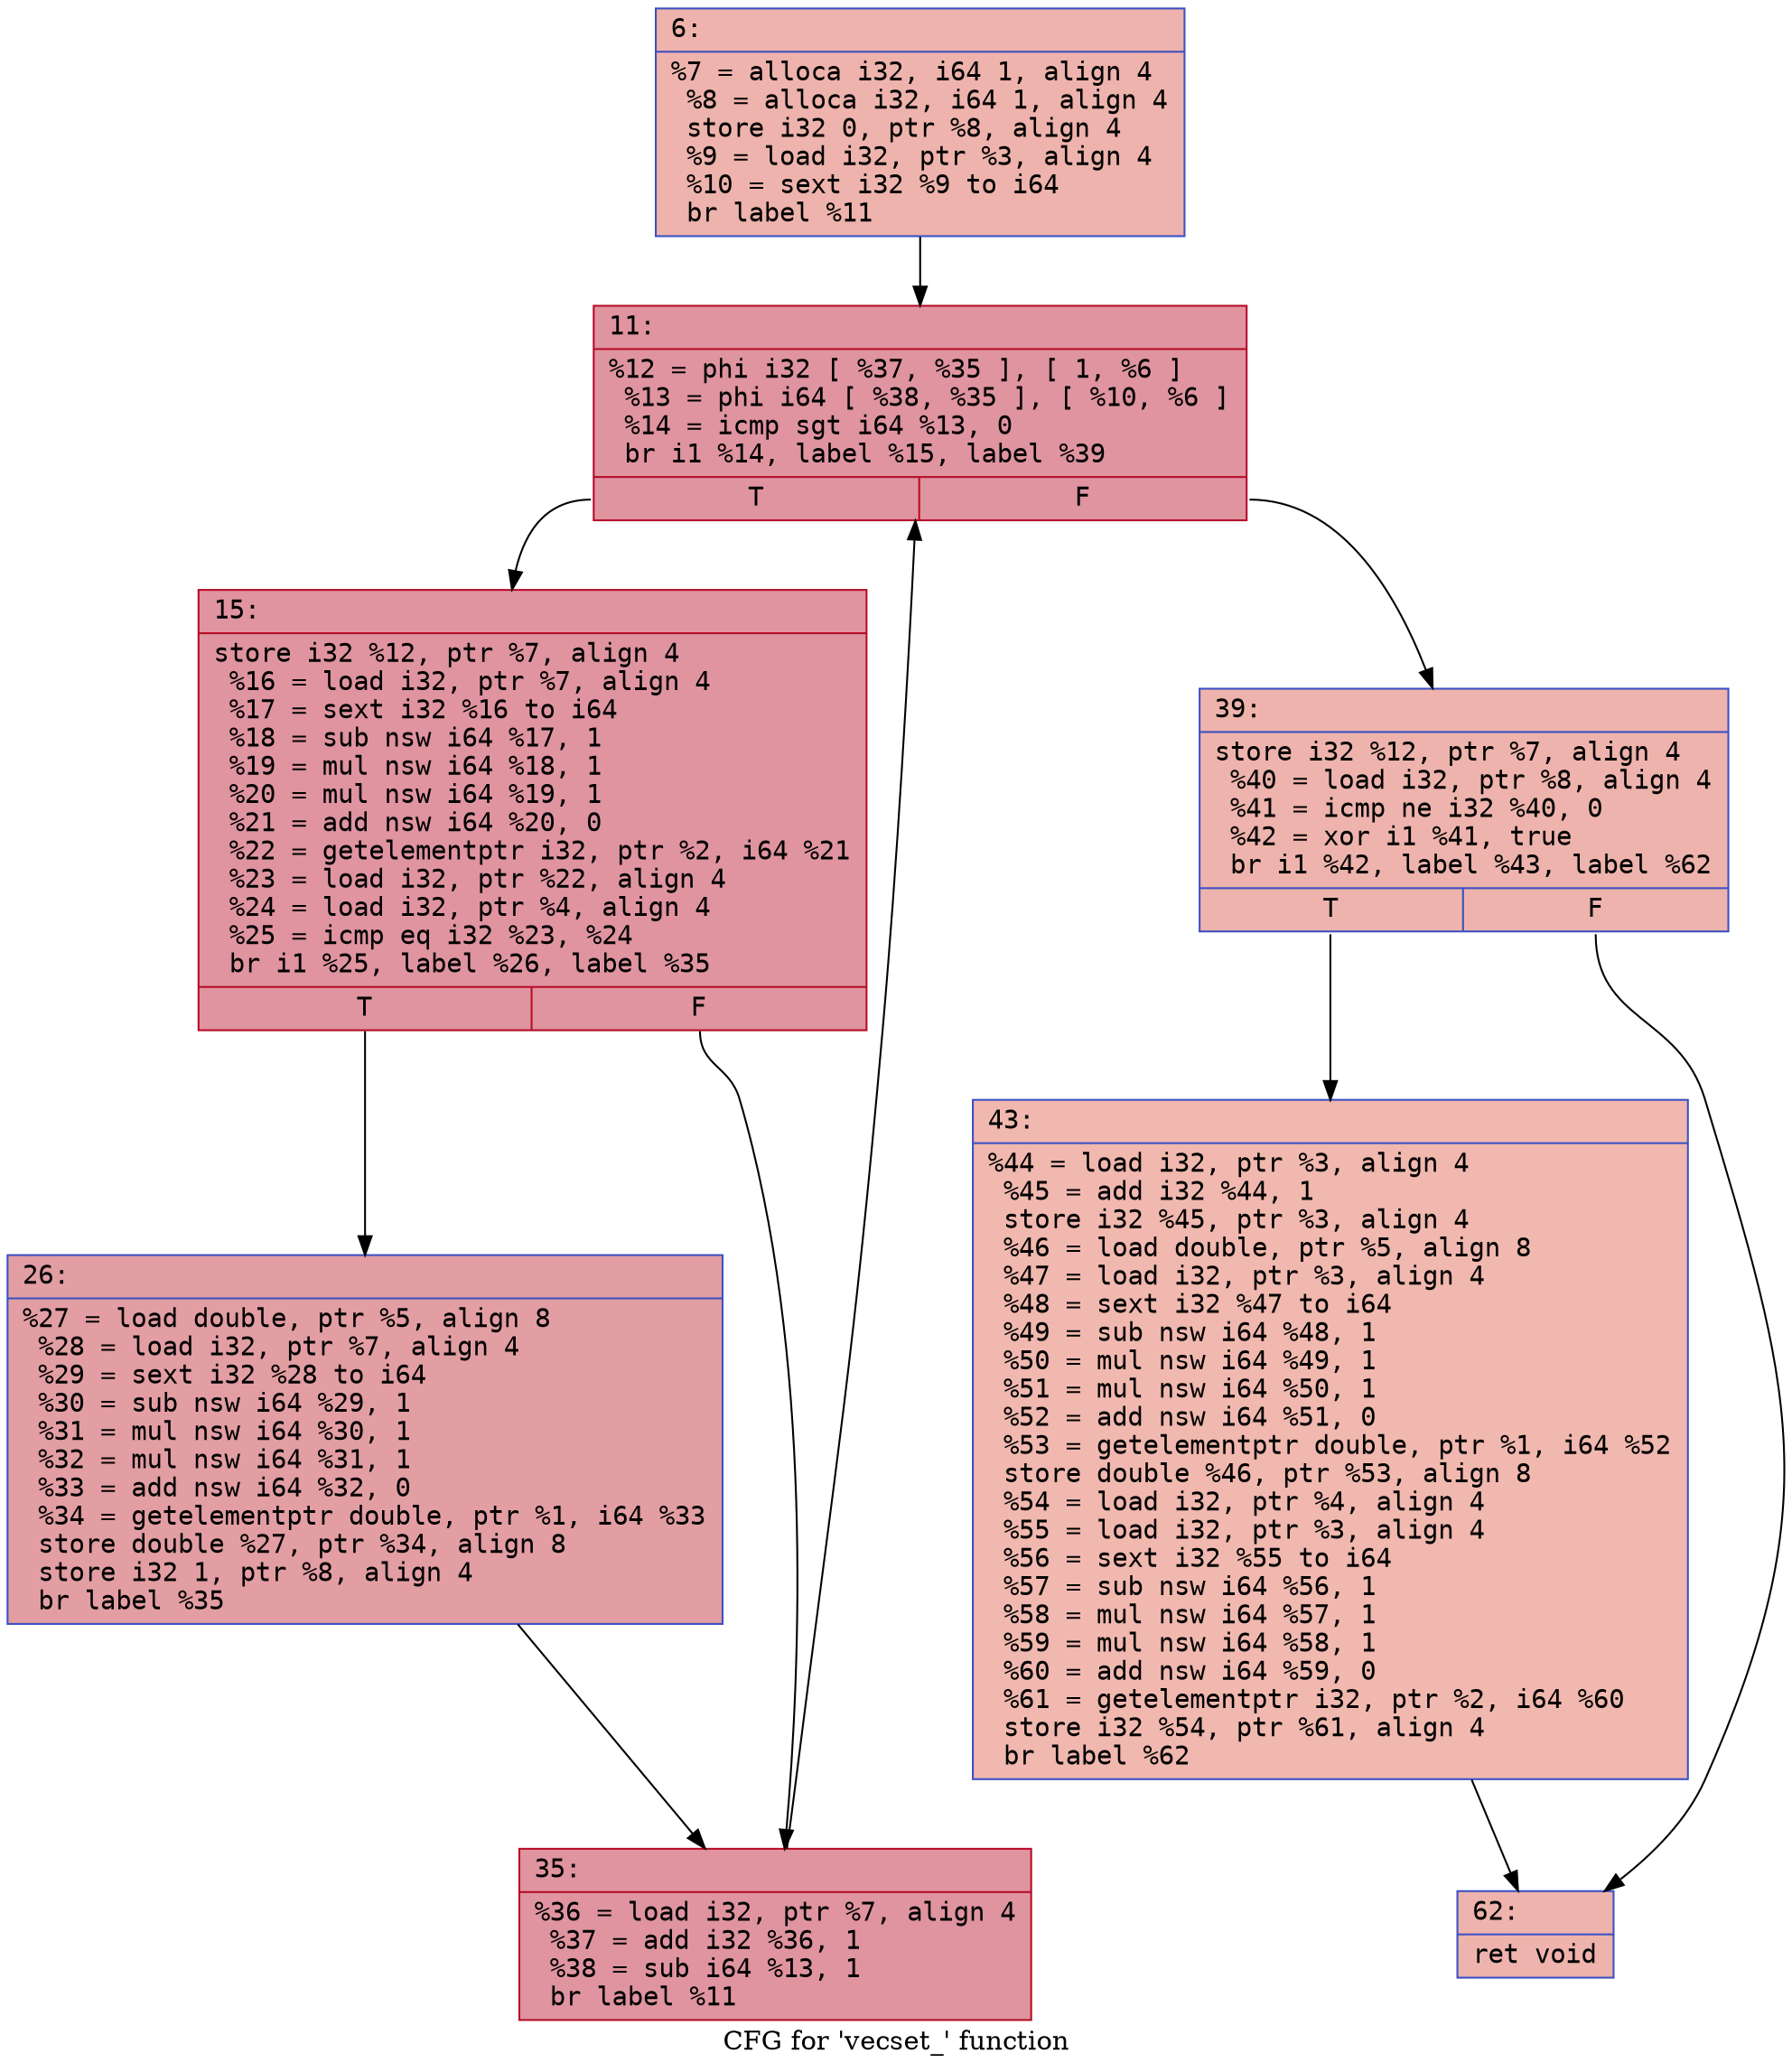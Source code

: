 digraph "CFG for 'vecset_' function" {
	label="CFG for 'vecset_' function";

	Node0x558b23fe57d0 [shape=record,color="#3d50c3ff", style=filled, fillcolor="#d6524470" fontname="Courier",label="{6:\l|  %7 = alloca i32, i64 1, align 4\l  %8 = alloca i32, i64 1, align 4\l  store i32 0, ptr %8, align 4\l  %9 = load i32, ptr %3, align 4\l  %10 = sext i32 %9 to i64\l  br label %11\l}"];
	Node0x558b23fe57d0 -> Node0x558b23fe5c10[tooltip="6 -> 11\nProbability 100.00%" ];
	Node0x558b23fe5c10 [shape=record,color="#b70d28ff", style=filled, fillcolor="#b70d2870" fontname="Courier",label="{11:\l|  %12 = phi i32 [ %37, %35 ], [ 1, %6 ]\l  %13 = phi i64 [ %38, %35 ], [ %10, %6 ]\l  %14 = icmp sgt i64 %13, 0\l  br i1 %14, label %15, label %39\l|{<s0>T|<s1>F}}"];
	Node0x558b23fe5c10:s0 -> Node0x558b23fe5ed0[tooltip="11 -> 15\nProbability 96.88%" ];
	Node0x558b23fe5c10:s1 -> Node0x558b23fe5f20[tooltip="11 -> 39\nProbability 3.12%" ];
	Node0x558b23fe5ed0 [shape=record,color="#b70d28ff", style=filled, fillcolor="#b70d2870" fontname="Courier",label="{15:\l|  store i32 %12, ptr %7, align 4\l  %16 = load i32, ptr %7, align 4\l  %17 = sext i32 %16 to i64\l  %18 = sub nsw i64 %17, 1\l  %19 = mul nsw i64 %18, 1\l  %20 = mul nsw i64 %19, 1\l  %21 = add nsw i64 %20, 0\l  %22 = getelementptr i32, ptr %2, i64 %21\l  %23 = load i32, ptr %22, align 4\l  %24 = load i32, ptr %4, align 4\l  %25 = icmp eq i32 %23, %24\l  br i1 %25, label %26, label %35\l|{<s0>T|<s1>F}}"];
	Node0x558b23fe5ed0:s0 -> Node0x558b23fe6240[tooltip="15 -> 26\nProbability 50.00%" ];
	Node0x558b23fe5ed0:s1 -> Node0x558b23fe5cd0[tooltip="15 -> 35\nProbability 50.00%" ];
	Node0x558b23fe6240 [shape=record,color="#3d50c3ff", style=filled, fillcolor="#be242e70" fontname="Courier",label="{26:\l|  %27 = load double, ptr %5, align 8\l  %28 = load i32, ptr %7, align 4\l  %29 = sext i32 %28 to i64\l  %30 = sub nsw i64 %29, 1\l  %31 = mul nsw i64 %30, 1\l  %32 = mul nsw i64 %31, 1\l  %33 = add nsw i64 %32, 0\l  %34 = getelementptr double, ptr %1, i64 %33\l  store double %27, ptr %34, align 8\l  store i32 1, ptr %8, align 4\l  br label %35\l}"];
	Node0x558b23fe6240 -> Node0x558b23fe5cd0[tooltip="26 -> 35\nProbability 100.00%" ];
	Node0x558b23fe5cd0 [shape=record,color="#b70d28ff", style=filled, fillcolor="#b70d2870" fontname="Courier",label="{35:\l|  %36 = load i32, ptr %7, align 4\l  %37 = add i32 %36, 1\l  %38 = sub i64 %13, 1\l  br label %11\l}"];
	Node0x558b23fe5cd0 -> Node0x558b23fe5c10[tooltip="35 -> 11\nProbability 100.00%" ];
	Node0x558b23fe5f20 [shape=record,color="#3d50c3ff", style=filled, fillcolor="#d6524470" fontname="Courier",label="{39:\l|  store i32 %12, ptr %7, align 4\l  %40 = load i32, ptr %8, align 4\l  %41 = icmp ne i32 %40, 0\l  %42 = xor i1 %41, true\l  br i1 %42, label %43, label %62\l|{<s0>T|<s1>F}}"];
	Node0x558b23fe5f20:s0 -> Node0x558b23fe78b0[tooltip="39 -> 43\nProbability 50.00%" ];
	Node0x558b23fe5f20:s1 -> Node0x558b23fe7900[tooltip="39 -> 62\nProbability 50.00%" ];
	Node0x558b23fe78b0 [shape=record,color="#3d50c3ff", style=filled, fillcolor="#dc5d4a70" fontname="Courier",label="{43:\l|  %44 = load i32, ptr %3, align 4\l  %45 = add i32 %44, 1\l  store i32 %45, ptr %3, align 4\l  %46 = load double, ptr %5, align 8\l  %47 = load i32, ptr %3, align 4\l  %48 = sext i32 %47 to i64\l  %49 = sub nsw i64 %48, 1\l  %50 = mul nsw i64 %49, 1\l  %51 = mul nsw i64 %50, 1\l  %52 = add nsw i64 %51, 0\l  %53 = getelementptr double, ptr %1, i64 %52\l  store double %46, ptr %53, align 8\l  %54 = load i32, ptr %4, align 4\l  %55 = load i32, ptr %3, align 4\l  %56 = sext i32 %55 to i64\l  %57 = sub nsw i64 %56, 1\l  %58 = mul nsw i64 %57, 1\l  %59 = mul nsw i64 %58, 1\l  %60 = add nsw i64 %59, 0\l  %61 = getelementptr i32, ptr %2, i64 %60\l  store i32 %54, ptr %61, align 4\l  br label %62\l}"];
	Node0x558b23fe78b0 -> Node0x558b23fe7900[tooltip="43 -> 62\nProbability 100.00%" ];
	Node0x558b23fe7900 [shape=record,color="#3d50c3ff", style=filled, fillcolor="#d6524470" fontname="Courier",label="{62:\l|  ret void\l}"];
}
